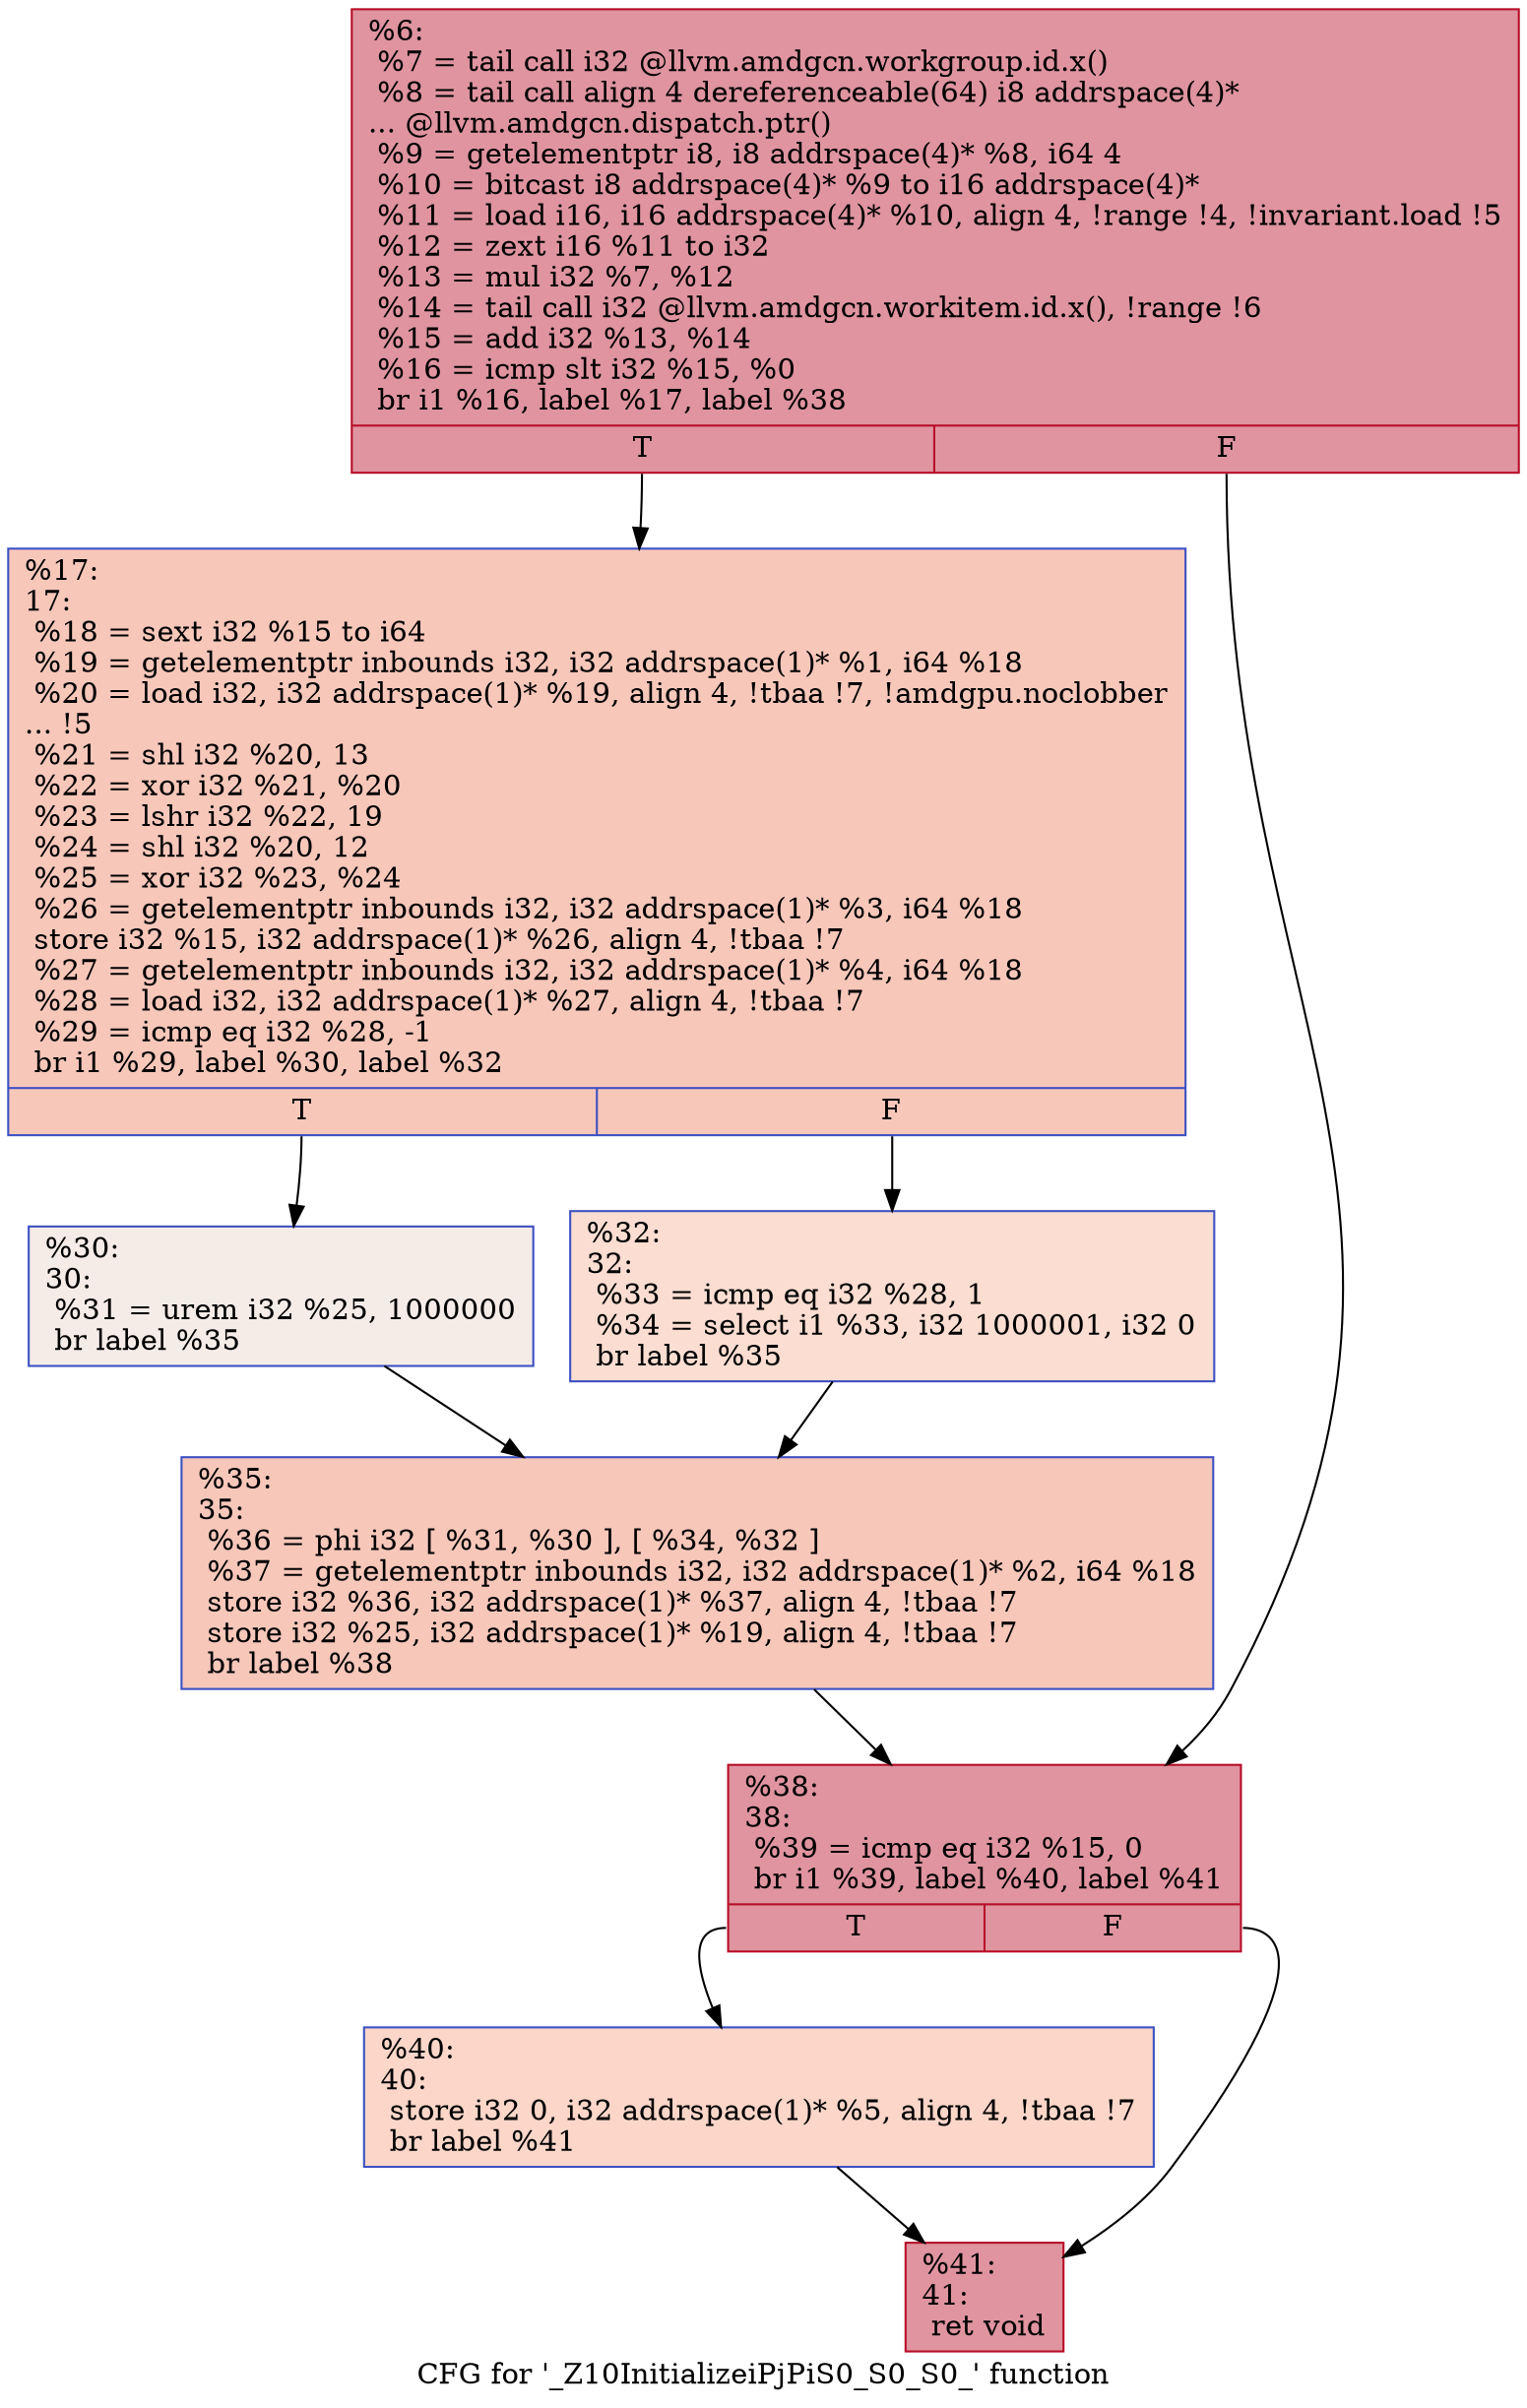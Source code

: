 digraph "CFG for '_Z10InitializeiPjPiS0_S0_S0_' function" {
	label="CFG for '_Z10InitializeiPjPiS0_S0_S0_' function";

	Node0x47365e0 [shape=record,color="#b70d28ff", style=filled, fillcolor="#b70d2870",label="{%6:\l  %7 = tail call i32 @llvm.amdgcn.workgroup.id.x()\l  %8 = tail call align 4 dereferenceable(64) i8 addrspace(4)*\l... @llvm.amdgcn.dispatch.ptr()\l  %9 = getelementptr i8, i8 addrspace(4)* %8, i64 4\l  %10 = bitcast i8 addrspace(4)* %9 to i16 addrspace(4)*\l  %11 = load i16, i16 addrspace(4)* %10, align 4, !range !4, !invariant.load !5\l  %12 = zext i16 %11 to i32\l  %13 = mul i32 %7, %12\l  %14 = tail call i32 @llvm.amdgcn.workitem.id.x(), !range !6\l  %15 = add i32 %13, %14\l  %16 = icmp slt i32 %15, %0\l  br i1 %16, label %17, label %38\l|{<s0>T|<s1>F}}"];
	Node0x47365e0:s0 -> Node0x47369f0;
	Node0x47365e0:s1 -> Node0x4738590;
	Node0x47369f0 [shape=record,color="#3d50c3ff", style=filled, fillcolor="#ec7f6370",label="{%17:\l17:                                               \l  %18 = sext i32 %15 to i64\l  %19 = getelementptr inbounds i32, i32 addrspace(1)* %1, i64 %18\l  %20 = load i32, i32 addrspace(1)* %19, align 4, !tbaa !7, !amdgpu.noclobber\l... !5\l  %21 = shl i32 %20, 13\l  %22 = xor i32 %21, %20\l  %23 = lshr i32 %22, 19\l  %24 = shl i32 %20, 12\l  %25 = xor i32 %23, %24\l  %26 = getelementptr inbounds i32, i32 addrspace(1)* %3, i64 %18\l  store i32 %15, i32 addrspace(1)* %26, align 4, !tbaa !7\l  %27 = getelementptr inbounds i32, i32 addrspace(1)* %4, i64 %18\l  %28 = load i32, i32 addrspace(1)* %27, align 4, !tbaa !7\l  %29 = icmp eq i32 %28, -1\l  br i1 %29, label %30, label %32\l|{<s0>T|<s1>F}}"];
	Node0x47369f0:s0 -> Node0x4739c20;
	Node0x47369f0:s1 -> Node0x4739cb0;
	Node0x4739c20 [shape=record,color="#3d50c3ff", style=filled, fillcolor="#ead5c970",label="{%30:\l30:                                               \l  %31 = urem i32 %25, 1000000\l  br label %35\l}"];
	Node0x4739c20 -> Node0x4739eb0;
	Node0x4739cb0 [shape=record,color="#3d50c3ff", style=filled, fillcolor="#f7b39670",label="{%32:\l32:                                               \l  %33 = icmp eq i32 %28, 1\l  %34 = select i1 %33, i32 1000001, i32 0\l  br label %35\l}"];
	Node0x4739cb0 -> Node0x4739eb0;
	Node0x4739eb0 [shape=record,color="#3d50c3ff", style=filled, fillcolor="#ec7f6370",label="{%35:\l35:                                               \l  %36 = phi i32 [ %31, %30 ], [ %34, %32 ]\l  %37 = getelementptr inbounds i32, i32 addrspace(1)* %2, i64 %18\l  store i32 %36, i32 addrspace(1)* %37, align 4, !tbaa !7\l  store i32 %25, i32 addrspace(1)* %19, align 4, !tbaa !7\l  br label %38\l}"];
	Node0x4739eb0 -> Node0x4738590;
	Node0x4738590 [shape=record,color="#b70d28ff", style=filled, fillcolor="#b70d2870",label="{%38:\l38:                                               \l  %39 = icmp eq i32 %15, 0\l  br i1 %39, label %40, label %41\l|{<s0>T|<s1>F}}"];
	Node0x4738590:s0 -> Node0x473a670;
	Node0x4738590:s1 -> Node0x473a6c0;
	Node0x473a670 [shape=record,color="#3d50c3ff", style=filled, fillcolor="#f6a38570",label="{%40:\l40:                                               \l  store i32 0, i32 addrspace(1)* %5, align 4, !tbaa !7\l  br label %41\l}"];
	Node0x473a670 -> Node0x473a6c0;
	Node0x473a6c0 [shape=record,color="#b70d28ff", style=filled, fillcolor="#b70d2870",label="{%41:\l41:                                               \l  ret void\l}"];
}
